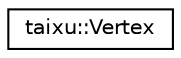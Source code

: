 digraph "Graphical Class Hierarchy"
{
 // LATEX_PDF_SIZE
  edge [fontname="Helvetica",fontsize="10",labelfontname="Helvetica",labelfontsize="10"];
  node [fontname="Helvetica",fontsize="10",shape=record];
  rankdir="LR";
  Node0 [label="taixu::Vertex",height=0.2,width=0.4,color="black", fillcolor="white", style="filled",URL="$structtaixu_1_1Vertex.html",tooltip=" "];
}
